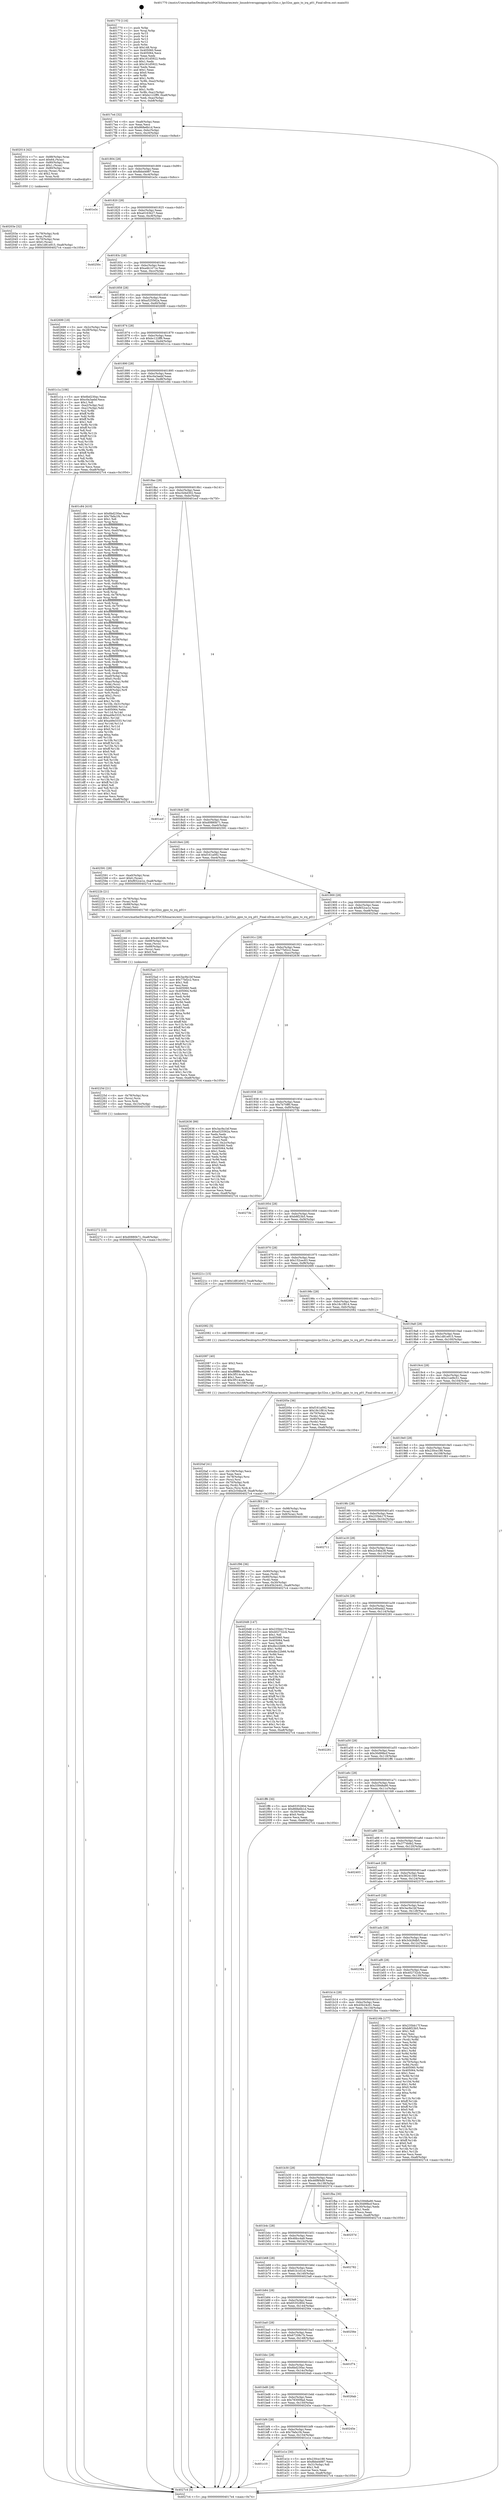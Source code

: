 digraph "0x401770" {
  label = "0x401770 (/mnt/c/Users/mathe/Desktop/tcc/POCII/binaries/extr_linuxdriversgpiogpio-lpc32xx.c_lpc32xx_gpio_to_irq_p01_Final-ollvm.out::main(0))"
  labelloc = "t"
  node[shape=record]

  Entry [label="",width=0.3,height=0.3,shape=circle,fillcolor=black,style=filled]
  "0x4017e4" [label="{
     0x4017e4 [32]\l
     | [instrs]\l
     &nbsp;&nbsp;0x4017e4 \<+6\>: mov -0xa8(%rbp),%eax\l
     &nbsp;&nbsp;0x4017ea \<+2\>: mov %eax,%ecx\l
     &nbsp;&nbsp;0x4017ec \<+6\>: sub $0x868e6b1d,%ecx\l
     &nbsp;&nbsp;0x4017f2 \<+6\>: mov %eax,-0xbc(%rbp)\l
     &nbsp;&nbsp;0x4017f8 \<+6\>: mov %ecx,-0xc0(%rbp)\l
     &nbsp;&nbsp;0x4017fe \<+6\>: je 0000000000402014 \<main+0x8a4\>\l
  }"]
  "0x402014" [label="{
     0x402014 [42]\l
     | [instrs]\l
     &nbsp;&nbsp;0x402014 \<+7\>: mov -0x88(%rbp),%rax\l
     &nbsp;&nbsp;0x40201b \<+6\>: movl $0x64,(%rax)\l
     &nbsp;&nbsp;0x402021 \<+4\>: mov -0x80(%rbp),%rax\l
     &nbsp;&nbsp;0x402025 \<+6\>: movl $0x1,(%rax)\l
     &nbsp;&nbsp;0x40202b \<+4\>: mov -0x80(%rbp),%rax\l
     &nbsp;&nbsp;0x40202f \<+3\>: movslq (%rax),%rax\l
     &nbsp;&nbsp;0x402032 \<+4\>: shl $0x2,%rax\l
     &nbsp;&nbsp;0x402036 \<+3\>: mov %rax,%rdi\l
     &nbsp;&nbsp;0x402039 \<+5\>: call 0000000000401050 \<malloc@plt\>\l
     | [calls]\l
     &nbsp;&nbsp;0x401050 \{1\} (unknown)\l
  }"]
  "0x401804" [label="{
     0x401804 [28]\l
     | [instrs]\l
     &nbsp;&nbsp;0x401804 \<+5\>: jmp 0000000000401809 \<main+0x99\>\l
     &nbsp;&nbsp;0x401809 \<+6\>: mov -0xbc(%rbp),%eax\l
     &nbsp;&nbsp;0x40180f \<+5\>: sub $0x8bbd4887,%eax\l
     &nbsp;&nbsp;0x401814 \<+6\>: mov %eax,-0xc4(%rbp)\l
     &nbsp;&nbsp;0x40181a \<+6\>: je 0000000000401e3c \<main+0x6cc\>\l
  }"]
  Exit [label="",width=0.3,height=0.3,shape=circle,fillcolor=black,style=filled,peripheries=2]
  "0x401e3c" [label="{
     0x401e3c\l
  }", style=dashed]
  "0x401820" [label="{
     0x401820 [28]\l
     | [instrs]\l
     &nbsp;&nbsp;0x401820 \<+5\>: jmp 0000000000401825 \<main+0xb5\>\l
     &nbsp;&nbsp;0x401825 \<+6\>: mov -0xbc(%rbp),%eax\l
     &nbsp;&nbsp;0x40182b \<+5\>: sub $0xa0163b27,%eax\l
     &nbsp;&nbsp;0x401830 \<+6\>: mov %eax,-0xc8(%rbp)\l
     &nbsp;&nbsp;0x401836 \<+6\>: je 000000000040250c \<main+0xd9c\>\l
  }"]
  "0x402272" [label="{
     0x402272 [15]\l
     | [instrs]\l
     &nbsp;&nbsp;0x402272 \<+10\>: movl $0xd0880b71,-0xa8(%rbp)\l
     &nbsp;&nbsp;0x40227c \<+5\>: jmp 00000000004027c4 \<main+0x1054\>\l
  }"]
  "0x40250c" [label="{
     0x40250c\l
  }", style=dashed]
  "0x40183c" [label="{
     0x40183c [28]\l
     | [instrs]\l
     &nbsp;&nbsp;0x40183c \<+5\>: jmp 0000000000401841 \<main+0xd1\>\l
     &nbsp;&nbsp;0x401841 \<+6\>: mov -0xbc(%rbp),%eax\l
     &nbsp;&nbsp;0x401847 \<+5\>: sub $0xa4b1471e,%eax\l
     &nbsp;&nbsp;0x40184c \<+6\>: mov %eax,-0xcc(%rbp)\l
     &nbsp;&nbsp;0x401852 \<+6\>: je 00000000004022dc \<main+0xb6c\>\l
  }"]
  "0x40225d" [label="{
     0x40225d [21]\l
     | [instrs]\l
     &nbsp;&nbsp;0x40225d \<+4\>: mov -0x78(%rbp),%rcx\l
     &nbsp;&nbsp;0x402261 \<+3\>: mov (%rcx),%rcx\l
     &nbsp;&nbsp;0x402264 \<+3\>: mov %rcx,%rdi\l
     &nbsp;&nbsp;0x402267 \<+6\>: mov %eax,-0x15c(%rbp)\l
     &nbsp;&nbsp;0x40226d \<+5\>: call 0000000000401030 \<free@plt\>\l
     | [calls]\l
     &nbsp;&nbsp;0x401030 \{1\} (unknown)\l
  }"]
  "0x4022dc" [label="{
     0x4022dc\l
  }", style=dashed]
  "0x401858" [label="{
     0x401858 [28]\l
     | [instrs]\l
     &nbsp;&nbsp;0x401858 \<+5\>: jmp 000000000040185d \<main+0xed\>\l
     &nbsp;&nbsp;0x40185d \<+6\>: mov -0xbc(%rbp),%eax\l
     &nbsp;&nbsp;0x401863 \<+5\>: sub $0xa525562a,%eax\l
     &nbsp;&nbsp;0x401868 \<+6\>: mov %eax,-0xd0(%rbp)\l
     &nbsp;&nbsp;0x40186e \<+6\>: je 0000000000402699 \<main+0xf29\>\l
  }"]
  "0x402240" [label="{
     0x402240 [29]\l
     | [instrs]\l
     &nbsp;&nbsp;0x402240 \<+10\>: movabs $0x4030d6,%rdi\l
     &nbsp;&nbsp;0x40224a \<+4\>: mov -0x68(%rbp),%rcx\l
     &nbsp;&nbsp;0x40224e \<+2\>: mov %eax,(%rcx)\l
     &nbsp;&nbsp;0x402250 \<+4\>: mov -0x68(%rbp),%rcx\l
     &nbsp;&nbsp;0x402254 \<+2\>: mov (%rcx),%esi\l
     &nbsp;&nbsp;0x402256 \<+2\>: mov $0x0,%al\l
     &nbsp;&nbsp;0x402258 \<+5\>: call 0000000000401040 \<printf@plt\>\l
     | [calls]\l
     &nbsp;&nbsp;0x401040 \{1\} (unknown)\l
  }"]
  "0x402699" [label="{
     0x402699 [18]\l
     | [instrs]\l
     &nbsp;&nbsp;0x402699 \<+3\>: mov -0x2c(%rbp),%eax\l
     &nbsp;&nbsp;0x40269c \<+4\>: lea -0x28(%rbp),%rsp\l
     &nbsp;&nbsp;0x4026a0 \<+1\>: pop %rbx\l
     &nbsp;&nbsp;0x4026a1 \<+2\>: pop %r12\l
     &nbsp;&nbsp;0x4026a3 \<+2\>: pop %r13\l
     &nbsp;&nbsp;0x4026a5 \<+2\>: pop %r14\l
     &nbsp;&nbsp;0x4026a7 \<+2\>: pop %r15\l
     &nbsp;&nbsp;0x4026a9 \<+1\>: pop %rbp\l
     &nbsp;&nbsp;0x4026aa \<+1\>: ret\l
  }"]
  "0x401874" [label="{
     0x401874 [28]\l
     | [instrs]\l
     &nbsp;&nbsp;0x401874 \<+5\>: jmp 0000000000401879 \<main+0x109\>\l
     &nbsp;&nbsp;0x401879 \<+6\>: mov -0xbc(%rbp),%eax\l
     &nbsp;&nbsp;0x40187f \<+5\>: sub $0xbc122ff9,%eax\l
     &nbsp;&nbsp;0x401884 \<+6\>: mov %eax,-0xd4(%rbp)\l
     &nbsp;&nbsp;0x40188a \<+6\>: je 0000000000401c1a \<main+0x4aa\>\l
  }"]
  "0x4020af" [label="{
     0x4020af [41]\l
     | [instrs]\l
     &nbsp;&nbsp;0x4020af \<+6\>: mov -0x158(%rbp),%ecx\l
     &nbsp;&nbsp;0x4020b5 \<+3\>: imul %eax,%ecx\l
     &nbsp;&nbsp;0x4020b8 \<+4\>: mov -0x78(%rbp),%rsi\l
     &nbsp;&nbsp;0x4020bc \<+3\>: mov (%rsi),%rsi\l
     &nbsp;&nbsp;0x4020bf \<+4\>: mov -0x70(%rbp),%rdi\l
     &nbsp;&nbsp;0x4020c3 \<+3\>: movslq (%rdi),%rdi\l
     &nbsp;&nbsp;0x4020c6 \<+3\>: mov %ecx,(%rsi,%rdi,4)\l
     &nbsp;&nbsp;0x4020c9 \<+10\>: movl $0x2c54ba38,-0xa8(%rbp)\l
     &nbsp;&nbsp;0x4020d3 \<+5\>: jmp 00000000004027c4 \<main+0x1054\>\l
  }"]
  "0x401c1a" [label="{
     0x401c1a [106]\l
     | [instrs]\l
     &nbsp;&nbsp;0x401c1a \<+5\>: mov $0x6bd230ac,%eax\l
     &nbsp;&nbsp;0x401c1f \<+5\>: mov $0xc0a3aebf,%ecx\l
     &nbsp;&nbsp;0x401c24 \<+2\>: mov $0x1,%dl\l
     &nbsp;&nbsp;0x401c26 \<+7\>: mov -0xa2(%rbp),%sil\l
     &nbsp;&nbsp;0x401c2d \<+7\>: mov -0xa1(%rbp),%dil\l
     &nbsp;&nbsp;0x401c34 \<+3\>: mov %sil,%r8b\l
     &nbsp;&nbsp;0x401c37 \<+4\>: xor $0xff,%r8b\l
     &nbsp;&nbsp;0x401c3b \<+3\>: mov %dil,%r9b\l
     &nbsp;&nbsp;0x401c3e \<+4\>: xor $0xff,%r9b\l
     &nbsp;&nbsp;0x401c42 \<+3\>: xor $0x1,%dl\l
     &nbsp;&nbsp;0x401c45 \<+3\>: mov %r8b,%r10b\l
     &nbsp;&nbsp;0x401c48 \<+4\>: and $0xff,%r10b\l
     &nbsp;&nbsp;0x401c4c \<+3\>: and %dl,%sil\l
     &nbsp;&nbsp;0x401c4f \<+3\>: mov %r9b,%r11b\l
     &nbsp;&nbsp;0x401c52 \<+4\>: and $0xff,%r11b\l
     &nbsp;&nbsp;0x401c56 \<+3\>: and %dl,%dil\l
     &nbsp;&nbsp;0x401c59 \<+3\>: or %sil,%r10b\l
     &nbsp;&nbsp;0x401c5c \<+3\>: or %dil,%r11b\l
     &nbsp;&nbsp;0x401c5f \<+3\>: xor %r11b,%r10b\l
     &nbsp;&nbsp;0x401c62 \<+3\>: or %r9b,%r8b\l
     &nbsp;&nbsp;0x401c65 \<+4\>: xor $0xff,%r8b\l
     &nbsp;&nbsp;0x401c69 \<+3\>: or $0x1,%dl\l
     &nbsp;&nbsp;0x401c6c \<+3\>: and %dl,%r8b\l
     &nbsp;&nbsp;0x401c6f \<+3\>: or %r8b,%r10b\l
     &nbsp;&nbsp;0x401c72 \<+4\>: test $0x1,%r10b\l
     &nbsp;&nbsp;0x401c76 \<+3\>: cmovne %ecx,%eax\l
     &nbsp;&nbsp;0x401c79 \<+6\>: mov %eax,-0xa8(%rbp)\l
     &nbsp;&nbsp;0x401c7f \<+5\>: jmp 00000000004027c4 \<main+0x1054\>\l
  }"]
  "0x401890" [label="{
     0x401890 [28]\l
     | [instrs]\l
     &nbsp;&nbsp;0x401890 \<+5\>: jmp 0000000000401895 \<main+0x125\>\l
     &nbsp;&nbsp;0x401895 \<+6\>: mov -0xbc(%rbp),%eax\l
     &nbsp;&nbsp;0x40189b \<+5\>: sub $0xc0a3aebf,%eax\l
     &nbsp;&nbsp;0x4018a0 \<+6\>: mov %eax,-0xd8(%rbp)\l
     &nbsp;&nbsp;0x4018a6 \<+6\>: je 0000000000401c84 \<main+0x514\>\l
  }"]
  "0x4027c4" [label="{
     0x4027c4 [5]\l
     | [instrs]\l
     &nbsp;&nbsp;0x4027c4 \<+5\>: jmp 00000000004017e4 \<main+0x74\>\l
  }"]
  "0x401770" [label="{
     0x401770 [116]\l
     | [instrs]\l
     &nbsp;&nbsp;0x401770 \<+1\>: push %rbp\l
     &nbsp;&nbsp;0x401771 \<+3\>: mov %rsp,%rbp\l
     &nbsp;&nbsp;0x401774 \<+2\>: push %r15\l
     &nbsp;&nbsp;0x401776 \<+2\>: push %r14\l
     &nbsp;&nbsp;0x401778 \<+2\>: push %r13\l
     &nbsp;&nbsp;0x40177a \<+2\>: push %r12\l
     &nbsp;&nbsp;0x40177c \<+1\>: push %rbx\l
     &nbsp;&nbsp;0x40177d \<+7\>: sub $0x148,%rsp\l
     &nbsp;&nbsp;0x401784 \<+7\>: mov 0x405060,%eax\l
     &nbsp;&nbsp;0x40178b \<+7\>: mov 0x405064,%ecx\l
     &nbsp;&nbsp;0x401792 \<+2\>: mov %eax,%edx\l
     &nbsp;&nbsp;0x401794 \<+6\>: add $0x161d5922,%edx\l
     &nbsp;&nbsp;0x40179a \<+3\>: sub $0x1,%edx\l
     &nbsp;&nbsp;0x40179d \<+6\>: sub $0x161d5922,%edx\l
     &nbsp;&nbsp;0x4017a3 \<+3\>: imul %edx,%eax\l
     &nbsp;&nbsp;0x4017a6 \<+3\>: and $0x1,%eax\l
     &nbsp;&nbsp;0x4017a9 \<+3\>: cmp $0x0,%eax\l
     &nbsp;&nbsp;0x4017ac \<+4\>: sete %r8b\l
     &nbsp;&nbsp;0x4017b0 \<+4\>: and $0x1,%r8b\l
     &nbsp;&nbsp;0x4017b4 \<+7\>: mov %r8b,-0xa2(%rbp)\l
     &nbsp;&nbsp;0x4017bb \<+3\>: cmp $0xa,%ecx\l
     &nbsp;&nbsp;0x4017be \<+4\>: setl %r8b\l
     &nbsp;&nbsp;0x4017c2 \<+4\>: and $0x1,%r8b\l
     &nbsp;&nbsp;0x4017c6 \<+7\>: mov %r8b,-0xa1(%rbp)\l
     &nbsp;&nbsp;0x4017cd \<+10\>: movl $0xbc122ff9,-0xa8(%rbp)\l
     &nbsp;&nbsp;0x4017d7 \<+6\>: mov %edi,-0xac(%rbp)\l
     &nbsp;&nbsp;0x4017dd \<+7\>: mov %rsi,-0xb8(%rbp)\l
  }"]
  "0x402087" [label="{
     0x402087 [40]\l
     | [instrs]\l
     &nbsp;&nbsp;0x402087 \<+5\>: mov $0x2,%ecx\l
     &nbsp;&nbsp;0x40208c \<+1\>: cltd\l
     &nbsp;&nbsp;0x40208d \<+2\>: idiv %ecx\l
     &nbsp;&nbsp;0x40208f \<+6\>: imul $0xfffffffe,%edx,%ecx\l
     &nbsp;&nbsp;0x402095 \<+6\>: add $0x3f514ceb,%ecx\l
     &nbsp;&nbsp;0x40209b \<+3\>: add $0x1,%ecx\l
     &nbsp;&nbsp;0x40209e \<+6\>: sub $0x3f514ceb,%ecx\l
     &nbsp;&nbsp;0x4020a4 \<+6\>: mov %ecx,-0x158(%rbp)\l
     &nbsp;&nbsp;0x4020aa \<+5\>: call 0000000000401160 \<next_i\>\l
     | [calls]\l
     &nbsp;&nbsp;0x401160 \{1\} (/mnt/c/Users/mathe/Desktop/tcc/POCII/binaries/extr_linuxdriversgpiogpio-lpc32xx.c_lpc32xx_gpio_to_irq_p01_Final-ollvm.out::next_i)\l
  }"]
  "0x401c84" [label="{
     0x401c84 [410]\l
     | [instrs]\l
     &nbsp;&nbsp;0x401c84 \<+5\>: mov $0x6bd230ac,%eax\l
     &nbsp;&nbsp;0x401c89 \<+5\>: mov $0x7fafa1f4,%ecx\l
     &nbsp;&nbsp;0x401c8e \<+2\>: mov $0x1,%dl\l
     &nbsp;&nbsp;0x401c90 \<+3\>: mov %rsp,%rsi\l
     &nbsp;&nbsp;0x401c93 \<+4\>: add $0xfffffffffffffff0,%rsi\l
     &nbsp;&nbsp;0x401c97 \<+3\>: mov %rsi,%rsp\l
     &nbsp;&nbsp;0x401c9a \<+7\>: mov %rsi,-0xa0(%rbp)\l
     &nbsp;&nbsp;0x401ca1 \<+3\>: mov %rsp,%rsi\l
     &nbsp;&nbsp;0x401ca4 \<+4\>: add $0xfffffffffffffff0,%rsi\l
     &nbsp;&nbsp;0x401ca8 \<+3\>: mov %rsi,%rsp\l
     &nbsp;&nbsp;0x401cab \<+3\>: mov %rsp,%rdi\l
     &nbsp;&nbsp;0x401cae \<+4\>: add $0xfffffffffffffff0,%rdi\l
     &nbsp;&nbsp;0x401cb2 \<+3\>: mov %rdi,%rsp\l
     &nbsp;&nbsp;0x401cb5 \<+7\>: mov %rdi,-0x98(%rbp)\l
     &nbsp;&nbsp;0x401cbc \<+3\>: mov %rsp,%rdi\l
     &nbsp;&nbsp;0x401cbf \<+4\>: add $0xfffffffffffffff0,%rdi\l
     &nbsp;&nbsp;0x401cc3 \<+3\>: mov %rdi,%rsp\l
     &nbsp;&nbsp;0x401cc6 \<+7\>: mov %rdi,-0x90(%rbp)\l
     &nbsp;&nbsp;0x401ccd \<+3\>: mov %rsp,%rdi\l
     &nbsp;&nbsp;0x401cd0 \<+4\>: add $0xfffffffffffffff0,%rdi\l
     &nbsp;&nbsp;0x401cd4 \<+3\>: mov %rdi,%rsp\l
     &nbsp;&nbsp;0x401cd7 \<+7\>: mov %rdi,-0x88(%rbp)\l
     &nbsp;&nbsp;0x401cde \<+3\>: mov %rsp,%rdi\l
     &nbsp;&nbsp;0x401ce1 \<+4\>: add $0xfffffffffffffff0,%rdi\l
     &nbsp;&nbsp;0x401ce5 \<+3\>: mov %rdi,%rsp\l
     &nbsp;&nbsp;0x401ce8 \<+4\>: mov %rdi,-0x80(%rbp)\l
     &nbsp;&nbsp;0x401cec \<+3\>: mov %rsp,%rdi\l
     &nbsp;&nbsp;0x401cef \<+4\>: add $0xfffffffffffffff0,%rdi\l
     &nbsp;&nbsp;0x401cf3 \<+3\>: mov %rdi,%rsp\l
     &nbsp;&nbsp;0x401cf6 \<+4\>: mov %rdi,-0x78(%rbp)\l
     &nbsp;&nbsp;0x401cfa \<+3\>: mov %rsp,%rdi\l
     &nbsp;&nbsp;0x401cfd \<+4\>: add $0xfffffffffffffff0,%rdi\l
     &nbsp;&nbsp;0x401d01 \<+3\>: mov %rdi,%rsp\l
     &nbsp;&nbsp;0x401d04 \<+4\>: mov %rdi,-0x70(%rbp)\l
     &nbsp;&nbsp;0x401d08 \<+3\>: mov %rsp,%rdi\l
     &nbsp;&nbsp;0x401d0b \<+4\>: add $0xfffffffffffffff0,%rdi\l
     &nbsp;&nbsp;0x401d0f \<+3\>: mov %rdi,%rsp\l
     &nbsp;&nbsp;0x401d12 \<+4\>: mov %rdi,-0x68(%rbp)\l
     &nbsp;&nbsp;0x401d16 \<+3\>: mov %rsp,%rdi\l
     &nbsp;&nbsp;0x401d19 \<+4\>: add $0xfffffffffffffff0,%rdi\l
     &nbsp;&nbsp;0x401d1d \<+3\>: mov %rdi,%rsp\l
     &nbsp;&nbsp;0x401d20 \<+4\>: mov %rdi,-0x60(%rbp)\l
     &nbsp;&nbsp;0x401d24 \<+3\>: mov %rsp,%rdi\l
     &nbsp;&nbsp;0x401d27 \<+4\>: add $0xfffffffffffffff0,%rdi\l
     &nbsp;&nbsp;0x401d2b \<+3\>: mov %rdi,%rsp\l
     &nbsp;&nbsp;0x401d2e \<+4\>: mov %rdi,-0x58(%rbp)\l
     &nbsp;&nbsp;0x401d32 \<+3\>: mov %rsp,%rdi\l
     &nbsp;&nbsp;0x401d35 \<+4\>: add $0xfffffffffffffff0,%rdi\l
     &nbsp;&nbsp;0x401d39 \<+3\>: mov %rdi,%rsp\l
     &nbsp;&nbsp;0x401d3c \<+4\>: mov %rdi,-0x50(%rbp)\l
     &nbsp;&nbsp;0x401d40 \<+3\>: mov %rsp,%rdi\l
     &nbsp;&nbsp;0x401d43 \<+4\>: add $0xfffffffffffffff0,%rdi\l
     &nbsp;&nbsp;0x401d47 \<+3\>: mov %rdi,%rsp\l
     &nbsp;&nbsp;0x401d4a \<+4\>: mov %rdi,-0x48(%rbp)\l
     &nbsp;&nbsp;0x401d4e \<+3\>: mov %rsp,%rdi\l
     &nbsp;&nbsp;0x401d51 \<+4\>: add $0xfffffffffffffff0,%rdi\l
     &nbsp;&nbsp;0x401d55 \<+3\>: mov %rdi,%rsp\l
     &nbsp;&nbsp;0x401d58 \<+4\>: mov %rdi,-0x40(%rbp)\l
     &nbsp;&nbsp;0x401d5c \<+7\>: mov -0xa0(%rbp),%rdi\l
     &nbsp;&nbsp;0x401d63 \<+6\>: movl $0x0,(%rdi)\l
     &nbsp;&nbsp;0x401d69 \<+7\>: mov -0xac(%rbp),%r8d\l
     &nbsp;&nbsp;0x401d70 \<+3\>: mov %r8d,(%rsi)\l
     &nbsp;&nbsp;0x401d73 \<+7\>: mov -0x98(%rbp),%rdi\l
     &nbsp;&nbsp;0x401d7a \<+7\>: mov -0xb8(%rbp),%r9\l
     &nbsp;&nbsp;0x401d81 \<+3\>: mov %r9,(%rdi)\l
     &nbsp;&nbsp;0x401d84 \<+3\>: cmpl $0x2,(%rsi)\l
     &nbsp;&nbsp;0x401d87 \<+4\>: setne %r10b\l
     &nbsp;&nbsp;0x401d8b \<+4\>: and $0x1,%r10b\l
     &nbsp;&nbsp;0x401d8f \<+4\>: mov %r10b,-0x31(%rbp)\l
     &nbsp;&nbsp;0x401d93 \<+8\>: mov 0x405060,%r11d\l
     &nbsp;&nbsp;0x401d9b \<+7\>: mov 0x405064,%ebx\l
     &nbsp;&nbsp;0x401da2 \<+3\>: mov %r11d,%r14d\l
     &nbsp;&nbsp;0x401da5 \<+7\>: sub $0xa49e3333,%r14d\l
     &nbsp;&nbsp;0x401dac \<+4\>: sub $0x1,%r14d\l
     &nbsp;&nbsp;0x401db0 \<+7\>: add $0xa49e3333,%r14d\l
     &nbsp;&nbsp;0x401db7 \<+4\>: imul %r14d,%r11d\l
     &nbsp;&nbsp;0x401dbb \<+4\>: and $0x1,%r11d\l
     &nbsp;&nbsp;0x401dbf \<+4\>: cmp $0x0,%r11d\l
     &nbsp;&nbsp;0x401dc3 \<+4\>: sete %r10b\l
     &nbsp;&nbsp;0x401dc7 \<+3\>: cmp $0xa,%ebx\l
     &nbsp;&nbsp;0x401dca \<+4\>: setl %r15b\l
     &nbsp;&nbsp;0x401dce \<+3\>: mov %r10b,%r12b\l
     &nbsp;&nbsp;0x401dd1 \<+4\>: xor $0xff,%r12b\l
     &nbsp;&nbsp;0x401dd5 \<+3\>: mov %r15b,%r13b\l
     &nbsp;&nbsp;0x401dd8 \<+4\>: xor $0xff,%r13b\l
     &nbsp;&nbsp;0x401ddc \<+3\>: xor $0x0,%dl\l
     &nbsp;&nbsp;0x401ddf \<+3\>: mov %r12b,%sil\l
     &nbsp;&nbsp;0x401de2 \<+4\>: and $0x0,%sil\l
     &nbsp;&nbsp;0x401de6 \<+3\>: and %dl,%r10b\l
     &nbsp;&nbsp;0x401de9 \<+3\>: mov %r13b,%dil\l
     &nbsp;&nbsp;0x401dec \<+4\>: and $0x0,%dil\l
     &nbsp;&nbsp;0x401df0 \<+3\>: and %dl,%r15b\l
     &nbsp;&nbsp;0x401df3 \<+3\>: or %r10b,%sil\l
     &nbsp;&nbsp;0x401df6 \<+3\>: or %r15b,%dil\l
     &nbsp;&nbsp;0x401df9 \<+3\>: xor %dil,%sil\l
     &nbsp;&nbsp;0x401dfc \<+3\>: or %r13b,%r12b\l
     &nbsp;&nbsp;0x401dff \<+4\>: xor $0xff,%r12b\l
     &nbsp;&nbsp;0x401e03 \<+3\>: or $0x0,%dl\l
     &nbsp;&nbsp;0x401e06 \<+3\>: and %dl,%r12b\l
     &nbsp;&nbsp;0x401e09 \<+3\>: or %r12b,%sil\l
     &nbsp;&nbsp;0x401e0c \<+4\>: test $0x1,%sil\l
     &nbsp;&nbsp;0x401e10 \<+3\>: cmovne %ecx,%eax\l
     &nbsp;&nbsp;0x401e13 \<+6\>: mov %eax,-0xa8(%rbp)\l
     &nbsp;&nbsp;0x401e19 \<+5\>: jmp 00000000004027c4 \<main+0x1054\>\l
  }"]
  "0x4018ac" [label="{
     0x4018ac [28]\l
     | [instrs]\l
     &nbsp;&nbsp;0x4018ac \<+5\>: jmp 00000000004018b1 \<main+0x141\>\l
     &nbsp;&nbsp;0x4018b1 \<+6\>: mov -0xbc(%rbp),%eax\l
     &nbsp;&nbsp;0x4018b7 \<+5\>: sub $0xc5d4d302,%eax\l
     &nbsp;&nbsp;0x4018bc \<+6\>: mov %eax,-0xdc(%rbp)\l
     &nbsp;&nbsp;0x4018c2 \<+6\>: je 0000000000401ecf \<main+0x75f\>\l
  }"]
  "0x40203e" [label="{
     0x40203e [32]\l
     | [instrs]\l
     &nbsp;&nbsp;0x40203e \<+4\>: mov -0x78(%rbp),%rdi\l
     &nbsp;&nbsp;0x402042 \<+3\>: mov %rax,(%rdi)\l
     &nbsp;&nbsp;0x402045 \<+4\>: mov -0x70(%rbp),%rax\l
     &nbsp;&nbsp;0x402049 \<+6\>: movl $0x0,(%rax)\l
     &nbsp;&nbsp;0x40204f \<+10\>: movl $0x1d81e915,-0xa8(%rbp)\l
     &nbsp;&nbsp;0x402059 \<+5\>: jmp 00000000004027c4 \<main+0x1054\>\l
  }"]
  "0x401f96" [label="{
     0x401f96 [36]\l
     | [instrs]\l
     &nbsp;&nbsp;0x401f96 \<+7\>: mov -0x90(%rbp),%rdi\l
     &nbsp;&nbsp;0x401f9d \<+2\>: mov %eax,(%rdi)\l
     &nbsp;&nbsp;0x401f9f \<+7\>: mov -0x90(%rbp),%rdi\l
     &nbsp;&nbsp;0x401fa6 \<+2\>: mov (%rdi),%eax\l
     &nbsp;&nbsp;0x401fa8 \<+3\>: mov %eax,-0x30(%rbp)\l
     &nbsp;&nbsp;0x401fab \<+10\>: movl $0x45b24c61,-0xa8(%rbp)\l
     &nbsp;&nbsp;0x401fb5 \<+5\>: jmp 00000000004027c4 \<main+0x1054\>\l
  }"]
  "0x401ecf" [label="{
     0x401ecf\l
  }", style=dashed]
  "0x4018c8" [label="{
     0x4018c8 [28]\l
     | [instrs]\l
     &nbsp;&nbsp;0x4018c8 \<+5\>: jmp 00000000004018cd \<main+0x15d\>\l
     &nbsp;&nbsp;0x4018cd \<+6\>: mov -0xbc(%rbp),%eax\l
     &nbsp;&nbsp;0x4018d3 \<+5\>: sub $0xd0880b71,%eax\l
     &nbsp;&nbsp;0x4018d8 \<+6\>: mov %eax,-0xe0(%rbp)\l
     &nbsp;&nbsp;0x4018de \<+6\>: je 0000000000402591 \<main+0xe21\>\l
  }"]
  "0x401c10" [label="{
     0x401c10\l
  }", style=dashed]
  "0x402591" [label="{
     0x402591 [28]\l
     | [instrs]\l
     &nbsp;&nbsp;0x402591 \<+7\>: mov -0xa0(%rbp),%rax\l
     &nbsp;&nbsp;0x402598 \<+6\>: movl $0x0,(%rax)\l
     &nbsp;&nbsp;0x40259e \<+10\>: movl $0xf652ce1e,-0xa8(%rbp)\l
     &nbsp;&nbsp;0x4025a8 \<+5\>: jmp 00000000004027c4 \<main+0x1054\>\l
  }"]
  "0x4018e4" [label="{
     0x4018e4 [28]\l
     | [instrs]\l
     &nbsp;&nbsp;0x4018e4 \<+5\>: jmp 00000000004018e9 \<main+0x179\>\l
     &nbsp;&nbsp;0x4018e9 \<+6\>: mov -0xbc(%rbp),%eax\l
     &nbsp;&nbsp;0x4018ef \<+5\>: sub $0xf161a092,%eax\l
     &nbsp;&nbsp;0x4018f4 \<+6\>: mov %eax,-0xe4(%rbp)\l
     &nbsp;&nbsp;0x4018fa \<+6\>: je 000000000040222b \<main+0xabb\>\l
  }"]
  "0x401e1e" [label="{
     0x401e1e [30]\l
     | [instrs]\l
     &nbsp;&nbsp;0x401e1e \<+5\>: mov $0x230ce188,%eax\l
     &nbsp;&nbsp;0x401e23 \<+5\>: mov $0x8bbd4887,%ecx\l
     &nbsp;&nbsp;0x401e28 \<+3\>: mov -0x31(%rbp),%dl\l
     &nbsp;&nbsp;0x401e2b \<+3\>: test $0x1,%dl\l
     &nbsp;&nbsp;0x401e2e \<+3\>: cmovne %ecx,%eax\l
     &nbsp;&nbsp;0x401e31 \<+6\>: mov %eax,-0xa8(%rbp)\l
     &nbsp;&nbsp;0x401e37 \<+5\>: jmp 00000000004027c4 \<main+0x1054\>\l
  }"]
  "0x40222b" [label="{
     0x40222b [21]\l
     | [instrs]\l
     &nbsp;&nbsp;0x40222b \<+4\>: mov -0x78(%rbp),%rax\l
     &nbsp;&nbsp;0x40222f \<+3\>: mov (%rax),%rdi\l
     &nbsp;&nbsp;0x402232 \<+7\>: mov -0x88(%rbp),%rax\l
     &nbsp;&nbsp;0x402239 \<+2\>: mov (%rax),%esi\l
     &nbsp;&nbsp;0x40223b \<+5\>: call 0000000000401740 \<lpc32xx_gpio_to_irq_p01\>\l
     | [calls]\l
     &nbsp;&nbsp;0x401740 \{1\} (/mnt/c/Users/mathe/Desktop/tcc/POCII/binaries/extr_linuxdriversgpiogpio-lpc32xx.c_lpc32xx_gpio_to_irq_p01_Final-ollvm.out::lpc32xx_gpio_to_irq_p01)\l
  }"]
  "0x401900" [label="{
     0x401900 [28]\l
     | [instrs]\l
     &nbsp;&nbsp;0x401900 \<+5\>: jmp 0000000000401905 \<main+0x195\>\l
     &nbsp;&nbsp;0x401905 \<+6\>: mov -0xbc(%rbp),%eax\l
     &nbsp;&nbsp;0x40190b \<+5\>: sub $0xf652ce1e,%eax\l
     &nbsp;&nbsp;0x401910 \<+6\>: mov %eax,-0xe8(%rbp)\l
     &nbsp;&nbsp;0x401916 \<+6\>: je 00000000004025ad \<main+0xe3d\>\l
  }"]
  "0x401bf4" [label="{
     0x401bf4 [28]\l
     | [instrs]\l
     &nbsp;&nbsp;0x401bf4 \<+5\>: jmp 0000000000401bf9 \<main+0x489\>\l
     &nbsp;&nbsp;0x401bf9 \<+6\>: mov -0xbc(%rbp),%eax\l
     &nbsp;&nbsp;0x401bff \<+5\>: sub $0x7fafa1f4,%eax\l
     &nbsp;&nbsp;0x401c04 \<+6\>: mov %eax,-0x154(%rbp)\l
     &nbsp;&nbsp;0x401c0a \<+6\>: je 0000000000401e1e \<main+0x6ae\>\l
  }"]
  "0x4025ad" [label="{
     0x4025ad [137]\l
     | [instrs]\l
     &nbsp;&nbsp;0x4025ad \<+5\>: mov $0x3ac9a1bf,%eax\l
     &nbsp;&nbsp;0x4025b2 \<+5\>: mov $0x77bf2c2,%ecx\l
     &nbsp;&nbsp;0x4025b7 \<+2\>: mov $0x1,%dl\l
     &nbsp;&nbsp;0x4025b9 \<+2\>: xor %esi,%esi\l
     &nbsp;&nbsp;0x4025bb \<+7\>: mov 0x405060,%edi\l
     &nbsp;&nbsp;0x4025c2 \<+8\>: mov 0x405064,%r8d\l
     &nbsp;&nbsp;0x4025ca \<+3\>: sub $0x1,%esi\l
     &nbsp;&nbsp;0x4025cd \<+3\>: mov %edi,%r9d\l
     &nbsp;&nbsp;0x4025d0 \<+3\>: add %esi,%r9d\l
     &nbsp;&nbsp;0x4025d3 \<+4\>: imul %r9d,%edi\l
     &nbsp;&nbsp;0x4025d7 \<+3\>: and $0x1,%edi\l
     &nbsp;&nbsp;0x4025da \<+3\>: cmp $0x0,%edi\l
     &nbsp;&nbsp;0x4025dd \<+4\>: sete %r10b\l
     &nbsp;&nbsp;0x4025e1 \<+4\>: cmp $0xa,%r8d\l
     &nbsp;&nbsp;0x4025e5 \<+4\>: setl %r11b\l
     &nbsp;&nbsp;0x4025e9 \<+3\>: mov %r10b,%bl\l
     &nbsp;&nbsp;0x4025ec \<+3\>: xor $0xff,%bl\l
     &nbsp;&nbsp;0x4025ef \<+3\>: mov %r11b,%r14b\l
     &nbsp;&nbsp;0x4025f2 \<+4\>: xor $0xff,%r14b\l
     &nbsp;&nbsp;0x4025f6 \<+3\>: xor $0x1,%dl\l
     &nbsp;&nbsp;0x4025f9 \<+3\>: mov %bl,%r15b\l
     &nbsp;&nbsp;0x4025fc \<+4\>: and $0xff,%r15b\l
     &nbsp;&nbsp;0x402600 \<+3\>: and %dl,%r10b\l
     &nbsp;&nbsp;0x402603 \<+3\>: mov %r14b,%r12b\l
     &nbsp;&nbsp;0x402606 \<+4\>: and $0xff,%r12b\l
     &nbsp;&nbsp;0x40260a \<+3\>: and %dl,%r11b\l
     &nbsp;&nbsp;0x40260d \<+3\>: or %r10b,%r15b\l
     &nbsp;&nbsp;0x402610 \<+3\>: or %r11b,%r12b\l
     &nbsp;&nbsp;0x402613 \<+3\>: xor %r12b,%r15b\l
     &nbsp;&nbsp;0x402616 \<+3\>: or %r14b,%bl\l
     &nbsp;&nbsp;0x402619 \<+3\>: xor $0xff,%bl\l
     &nbsp;&nbsp;0x40261c \<+3\>: or $0x1,%dl\l
     &nbsp;&nbsp;0x40261f \<+2\>: and %dl,%bl\l
     &nbsp;&nbsp;0x402621 \<+3\>: or %bl,%r15b\l
     &nbsp;&nbsp;0x402624 \<+4\>: test $0x1,%r15b\l
     &nbsp;&nbsp;0x402628 \<+3\>: cmovne %ecx,%eax\l
     &nbsp;&nbsp;0x40262b \<+6\>: mov %eax,-0xa8(%rbp)\l
     &nbsp;&nbsp;0x402631 \<+5\>: jmp 00000000004027c4 \<main+0x1054\>\l
  }"]
  "0x40191c" [label="{
     0x40191c [28]\l
     | [instrs]\l
     &nbsp;&nbsp;0x40191c \<+5\>: jmp 0000000000401921 \<main+0x1b1\>\l
     &nbsp;&nbsp;0x401921 \<+6\>: mov -0xbc(%rbp),%eax\l
     &nbsp;&nbsp;0x401927 \<+5\>: sub $0x77bf2c2,%eax\l
     &nbsp;&nbsp;0x40192c \<+6\>: mov %eax,-0xec(%rbp)\l
     &nbsp;&nbsp;0x401932 \<+6\>: je 0000000000402636 \<main+0xec6\>\l
  }"]
  "0x40245e" [label="{
     0x40245e\l
  }", style=dashed]
  "0x402636" [label="{
     0x402636 [99]\l
     | [instrs]\l
     &nbsp;&nbsp;0x402636 \<+5\>: mov $0x3ac9a1bf,%eax\l
     &nbsp;&nbsp;0x40263b \<+5\>: mov $0xa525562a,%ecx\l
     &nbsp;&nbsp;0x402640 \<+2\>: xor %edx,%edx\l
     &nbsp;&nbsp;0x402642 \<+7\>: mov -0xa0(%rbp),%rsi\l
     &nbsp;&nbsp;0x402649 \<+2\>: mov (%rsi),%edi\l
     &nbsp;&nbsp;0x40264b \<+3\>: mov %edi,-0x2c(%rbp)\l
     &nbsp;&nbsp;0x40264e \<+7\>: mov 0x405060,%edi\l
     &nbsp;&nbsp;0x402655 \<+8\>: mov 0x405064,%r8d\l
     &nbsp;&nbsp;0x40265d \<+3\>: sub $0x1,%edx\l
     &nbsp;&nbsp;0x402660 \<+3\>: mov %edi,%r9d\l
     &nbsp;&nbsp;0x402663 \<+3\>: add %edx,%r9d\l
     &nbsp;&nbsp;0x402666 \<+4\>: imul %r9d,%edi\l
     &nbsp;&nbsp;0x40266a \<+3\>: and $0x1,%edi\l
     &nbsp;&nbsp;0x40266d \<+3\>: cmp $0x0,%edi\l
     &nbsp;&nbsp;0x402670 \<+4\>: sete %r10b\l
     &nbsp;&nbsp;0x402674 \<+4\>: cmp $0xa,%r8d\l
     &nbsp;&nbsp;0x402678 \<+4\>: setl %r11b\l
     &nbsp;&nbsp;0x40267c \<+3\>: mov %r10b,%bl\l
     &nbsp;&nbsp;0x40267f \<+3\>: and %r11b,%bl\l
     &nbsp;&nbsp;0x402682 \<+3\>: xor %r11b,%r10b\l
     &nbsp;&nbsp;0x402685 \<+3\>: or %r10b,%bl\l
     &nbsp;&nbsp;0x402688 \<+3\>: test $0x1,%bl\l
     &nbsp;&nbsp;0x40268b \<+3\>: cmovne %ecx,%eax\l
     &nbsp;&nbsp;0x40268e \<+6\>: mov %eax,-0xa8(%rbp)\l
     &nbsp;&nbsp;0x402694 \<+5\>: jmp 00000000004027c4 \<main+0x1054\>\l
  }"]
  "0x401938" [label="{
     0x401938 [28]\l
     | [instrs]\l
     &nbsp;&nbsp;0x401938 \<+5\>: jmp 000000000040193d \<main+0x1cd\>\l
     &nbsp;&nbsp;0x40193d \<+6\>: mov -0xbc(%rbp),%eax\l
     &nbsp;&nbsp;0x401943 \<+5\>: sub $0x7b70ff0,%eax\l
     &nbsp;&nbsp;0x401948 \<+6\>: mov %eax,-0xf0(%rbp)\l
     &nbsp;&nbsp;0x40194e \<+6\>: je 000000000040273b \<main+0xfcb\>\l
  }"]
  "0x401bd8" [label="{
     0x401bd8 [28]\l
     | [instrs]\l
     &nbsp;&nbsp;0x401bd8 \<+5\>: jmp 0000000000401bdd \<main+0x46d\>\l
     &nbsp;&nbsp;0x401bdd \<+6\>: mov -0xbc(%rbp),%eax\l
     &nbsp;&nbsp;0x401be3 \<+5\>: sub $0x783009ad,%eax\l
     &nbsp;&nbsp;0x401be8 \<+6\>: mov %eax,-0x150(%rbp)\l
     &nbsp;&nbsp;0x401bee \<+6\>: je 000000000040245e \<main+0xcee\>\l
  }"]
  "0x40273b" [label="{
     0x40273b\l
  }", style=dashed]
  "0x401954" [label="{
     0x401954 [28]\l
     | [instrs]\l
     &nbsp;&nbsp;0x401954 \<+5\>: jmp 0000000000401959 \<main+0x1e9\>\l
     &nbsp;&nbsp;0x401959 \<+6\>: mov -0xbc(%rbp),%eax\l
     &nbsp;&nbsp;0x40195f \<+5\>: sub $0xb8f23b5,%eax\l
     &nbsp;&nbsp;0x401964 \<+6\>: mov %eax,-0xf4(%rbp)\l
     &nbsp;&nbsp;0x40196a \<+6\>: je 000000000040221c \<main+0xaac\>\l
  }"]
  "0x4026ab" [label="{
     0x4026ab\l
  }", style=dashed]
  "0x40221c" [label="{
     0x40221c [15]\l
     | [instrs]\l
     &nbsp;&nbsp;0x40221c \<+10\>: movl $0x1d81e915,-0xa8(%rbp)\l
     &nbsp;&nbsp;0x402226 \<+5\>: jmp 00000000004027c4 \<main+0x1054\>\l
  }"]
  "0x401970" [label="{
     0x401970 [28]\l
     | [instrs]\l
     &nbsp;&nbsp;0x401970 \<+5\>: jmp 0000000000401975 \<main+0x205\>\l
     &nbsp;&nbsp;0x401975 \<+6\>: mov -0xbc(%rbp),%eax\l
     &nbsp;&nbsp;0x40197b \<+5\>: sub $0x152cec63,%eax\l
     &nbsp;&nbsp;0x401980 \<+6\>: mov %eax,-0xf8(%rbp)\l
     &nbsp;&nbsp;0x401986 \<+6\>: je 00000000004026f0 \<main+0xf80\>\l
  }"]
  "0x401bbc" [label="{
     0x401bbc [28]\l
     | [instrs]\l
     &nbsp;&nbsp;0x401bbc \<+5\>: jmp 0000000000401bc1 \<main+0x451\>\l
     &nbsp;&nbsp;0x401bc1 \<+6\>: mov -0xbc(%rbp),%eax\l
     &nbsp;&nbsp;0x401bc7 \<+5\>: sub $0x6bd230ac,%eax\l
     &nbsp;&nbsp;0x401bcc \<+6\>: mov %eax,-0x14c(%rbp)\l
     &nbsp;&nbsp;0x401bd2 \<+6\>: je 00000000004026ab \<main+0xf3b\>\l
  }"]
  "0x4026f0" [label="{
     0x4026f0\l
  }", style=dashed]
  "0x40198c" [label="{
     0x40198c [28]\l
     | [instrs]\l
     &nbsp;&nbsp;0x40198c \<+5\>: jmp 0000000000401991 \<main+0x221\>\l
     &nbsp;&nbsp;0x401991 \<+6\>: mov -0xbc(%rbp),%eax\l
     &nbsp;&nbsp;0x401997 \<+5\>: sub $0x18c1f814,%eax\l
     &nbsp;&nbsp;0x40199c \<+6\>: mov %eax,-0xfc(%rbp)\l
     &nbsp;&nbsp;0x4019a2 \<+6\>: je 0000000000402082 \<main+0x912\>\l
  }"]
  "0x401f74" [label="{
     0x401f74\l
  }", style=dashed]
  "0x402082" [label="{
     0x402082 [5]\l
     | [instrs]\l
     &nbsp;&nbsp;0x402082 \<+5\>: call 0000000000401160 \<next_i\>\l
     | [calls]\l
     &nbsp;&nbsp;0x401160 \{1\} (/mnt/c/Users/mathe/Desktop/tcc/POCII/binaries/extr_linuxdriversgpiogpio-lpc32xx.c_lpc32xx_gpio_to_irq_p01_Final-ollvm.out::next_i)\l
  }"]
  "0x4019a8" [label="{
     0x4019a8 [28]\l
     | [instrs]\l
     &nbsp;&nbsp;0x4019a8 \<+5\>: jmp 00000000004019ad \<main+0x23d\>\l
     &nbsp;&nbsp;0x4019ad \<+6\>: mov -0xbc(%rbp),%eax\l
     &nbsp;&nbsp;0x4019b3 \<+5\>: sub $0x1d81e915,%eax\l
     &nbsp;&nbsp;0x4019b8 \<+6\>: mov %eax,-0x100(%rbp)\l
     &nbsp;&nbsp;0x4019be \<+6\>: je 000000000040205e \<main+0x8ee\>\l
  }"]
  "0x401ba0" [label="{
     0x401ba0 [28]\l
     | [instrs]\l
     &nbsp;&nbsp;0x401ba0 \<+5\>: jmp 0000000000401ba5 \<main+0x435\>\l
     &nbsp;&nbsp;0x401ba5 \<+6\>: mov -0xbc(%rbp),%eax\l
     &nbsp;&nbsp;0x401bab \<+5\>: sub $0x67208c7b,%eax\l
     &nbsp;&nbsp;0x401bb0 \<+6\>: mov %eax,-0x148(%rbp)\l
     &nbsp;&nbsp;0x401bb6 \<+6\>: je 0000000000401f74 \<main+0x804\>\l
  }"]
  "0x40205e" [label="{
     0x40205e [36]\l
     | [instrs]\l
     &nbsp;&nbsp;0x40205e \<+5\>: mov $0xf161a092,%eax\l
     &nbsp;&nbsp;0x402063 \<+5\>: mov $0x18c1f814,%ecx\l
     &nbsp;&nbsp;0x402068 \<+4\>: mov -0x70(%rbp),%rdx\l
     &nbsp;&nbsp;0x40206c \<+2\>: mov (%rdx),%esi\l
     &nbsp;&nbsp;0x40206e \<+4\>: mov -0x80(%rbp),%rdx\l
     &nbsp;&nbsp;0x402072 \<+2\>: cmp (%rdx),%esi\l
     &nbsp;&nbsp;0x402074 \<+3\>: cmovl %ecx,%eax\l
     &nbsp;&nbsp;0x402077 \<+6\>: mov %eax,-0xa8(%rbp)\l
     &nbsp;&nbsp;0x40207d \<+5\>: jmp 00000000004027c4 \<main+0x1054\>\l
  }"]
  "0x4019c4" [label="{
     0x4019c4 [28]\l
     | [instrs]\l
     &nbsp;&nbsp;0x4019c4 \<+5\>: jmp 00000000004019c9 \<main+0x259\>\l
     &nbsp;&nbsp;0x4019c9 \<+6\>: mov -0xbc(%rbp),%eax\l
     &nbsp;&nbsp;0x4019cf \<+5\>: sub $0x21ed9c51,%eax\l
     &nbsp;&nbsp;0x4019d4 \<+6\>: mov %eax,-0x104(%rbp)\l
     &nbsp;&nbsp;0x4019da \<+6\>: je 000000000040251b \<main+0xdab\>\l
  }"]
  "0x40256e" [label="{
     0x40256e\l
  }", style=dashed]
  "0x40251b" [label="{
     0x40251b\l
  }", style=dashed]
  "0x4019e0" [label="{
     0x4019e0 [28]\l
     | [instrs]\l
     &nbsp;&nbsp;0x4019e0 \<+5\>: jmp 00000000004019e5 \<main+0x275\>\l
     &nbsp;&nbsp;0x4019e5 \<+6\>: mov -0xbc(%rbp),%eax\l
     &nbsp;&nbsp;0x4019eb \<+5\>: sub $0x230ce188,%eax\l
     &nbsp;&nbsp;0x4019f0 \<+6\>: mov %eax,-0x108(%rbp)\l
     &nbsp;&nbsp;0x4019f6 \<+6\>: je 0000000000401f83 \<main+0x813\>\l
  }"]
  "0x401b84" [label="{
     0x401b84 [28]\l
     | [instrs]\l
     &nbsp;&nbsp;0x401b84 \<+5\>: jmp 0000000000401b89 \<main+0x419\>\l
     &nbsp;&nbsp;0x401b89 \<+6\>: mov -0xbc(%rbp),%eax\l
     &nbsp;&nbsp;0x401b8f \<+5\>: sub $0x6535280d,%eax\l
     &nbsp;&nbsp;0x401b94 \<+6\>: mov %eax,-0x144(%rbp)\l
     &nbsp;&nbsp;0x401b9a \<+6\>: je 000000000040256e \<main+0xdfe\>\l
  }"]
  "0x401f83" [label="{
     0x401f83 [19]\l
     | [instrs]\l
     &nbsp;&nbsp;0x401f83 \<+7\>: mov -0x98(%rbp),%rax\l
     &nbsp;&nbsp;0x401f8a \<+3\>: mov (%rax),%rax\l
     &nbsp;&nbsp;0x401f8d \<+4\>: mov 0x8(%rax),%rdi\l
     &nbsp;&nbsp;0x401f91 \<+5\>: call 0000000000401060 \<atoi@plt\>\l
     | [calls]\l
     &nbsp;&nbsp;0x401060 \{1\} (unknown)\l
  }"]
  "0x4019fc" [label="{
     0x4019fc [28]\l
     | [instrs]\l
     &nbsp;&nbsp;0x4019fc \<+5\>: jmp 0000000000401a01 \<main+0x291\>\l
     &nbsp;&nbsp;0x401a01 \<+6\>: mov -0xbc(%rbp),%eax\l
     &nbsp;&nbsp;0x401a07 \<+5\>: sub $0x235bb17f,%eax\l
     &nbsp;&nbsp;0x401a0c \<+6\>: mov %eax,-0x10c(%rbp)\l
     &nbsp;&nbsp;0x401a12 \<+6\>: je 0000000000402711 \<main+0xfa1\>\l
  }"]
  "0x4023a8" [label="{
     0x4023a8\l
  }", style=dashed]
  "0x402711" [label="{
     0x402711\l
  }", style=dashed]
  "0x401a18" [label="{
     0x401a18 [28]\l
     | [instrs]\l
     &nbsp;&nbsp;0x401a18 \<+5\>: jmp 0000000000401a1d \<main+0x2ad\>\l
     &nbsp;&nbsp;0x401a1d \<+6\>: mov -0xbc(%rbp),%eax\l
     &nbsp;&nbsp;0x401a23 \<+5\>: sub $0x2c54ba38,%eax\l
     &nbsp;&nbsp;0x401a28 \<+6\>: mov %eax,-0x110(%rbp)\l
     &nbsp;&nbsp;0x401a2e \<+6\>: je 00000000004020d8 \<main+0x968\>\l
  }"]
  "0x401b68" [label="{
     0x401b68 [28]\l
     | [instrs]\l
     &nbsp;&nbsp;0x401b68 \<+5\>: jmp 0000000000401b6d \<main+0x3fd\>\l
     &nbsp;&nbsp;0x401b6d \<+6\>: mov -0xbc(%rbp),%eax\l
     &nbsp;&nbsp;0x401b73 \<+5\>: sub $0x61b1d1cd,%eax\l
     &nbsp;&nbsp;0x401b78 \<+6\>: mov %eax,-0x140(%rbp)\l
     &nbsp;&nbsp;0x401b7e \<+6\>: je 00000000004023a8 \<main+0xc38\>\l
  }"]
  "0x4020d8" [label="{
     0x4020d8 [147]\l
     | [instrs]\l
     &nbsp;&nbsp;0x4020d8 \<+5\>: mov $0x235bb17f,%eax\l
     &nbsp;&nbsp;0x4020dd \<+5\>: mov $0x402732cb,%ecx\l
     &nbsp;&nbsp;0x4020e2 \<+2\>: mov $0x1,%dl\l
     &nbsp;&nbsp;0x4020e4 \<+7\>: mov 0x405060,%esi\l
     &nbsp;&nbsp;0x4020eb \<+7\>: mov 0x405064,%edi\l
     &nbsp;&nbsp;0x4020f2 \<+3\>: mov %esi,%r8d\l
     &nbsp;&nbsp;0x4020f5 \<+7\>: add $0xdbc22b66,%r8d\l
     &nbsp;&nbsp;0x4020fc \<+4\>: sub $0x1,%r8d\l
     &nbsp;&nbsp;0x402100 \<+7\>: sub $0xdbc22b66,%r8d\l
     &nbsp;&nbsp;0x402107 \<+4\>: imul %r8d,%esi\l
     &nbsp;&nbsp;0x40210b \<+3\>: and $0x1,%esi\l
     &nbsp;&nbsp;0x40210e \<+3\>: cmp $0x0,%esi\l
     &nbsp;&nbsp;0x402111 \<+4\>: sete %r9b\l
     &nbsp;&nbsp;0x402115 \<+3\>: cmp $0xa,%edi\l
     &nbsp;&nbsp;0x402118 \<+4\>: setl %r10b\l
     &nbsp;&nbsp;0x40211c \<+3\>: mov %r9b,%r11b\l
     &nbsp;&nbsp;0x40211f \<+4\>: xor $0xff,%r11b\l
     &nbsp;&nbsp;0x402123 \<+3\>: mov %r10b,%bl\l
     &nbsp;&nbsp;0x402126 \<+3\>: xor $0xff,%bl\l
     &nbsp;&nbsp;0x402129 \<+3\>: xor $0x1,%dl\l
     &nbsp;&nbsp;0x40212c \<+3\>: mov %r11b,%r14b\l
     &nbsp;&nbsp;0x40212f \<+4\>: and $0xff,%r14b\l
     &nbsp;&nbsp;0x402133 \<+3\>: and %dl,%r9b\l
     &nbsp;&nbsp;0x402136 \<+3\>: mov %bl,%r15b\l
     &nbsp;&nbsp;0x402139 \<+4\>: and $0xff,%r15b\l
     &nbsp;&nbsp;0x40213d \<+3\>: and %dl,%r10b\l
     &nbsp;&nbsp;0x402140 \<+3\>: or %r9b,%r14b\l
     &nbsp;&nbsp;0x402143 \<+3\>: or %r10b,%r15b\l
     &nbsp;&nbsp;0x402146 \<+3\>: xor %r15b,%r14b\l
     &nbsp;&nbsp;0x402149 \<+3\>: or %bl,%r11b\l
     &nbsp;&nbsp;0x40214c \<+4\>: xor $0xff,%r11b\l
     &nbsp;&nbsp;0x402150 \<+3\>: or $0x1,%dl\l
     &nbsp;&nbsp;0x402153 \<+3\>: and %dl,%r11b\l
     &nbsp;&nbsp;0x402156 \<+3\>: or %r11b,%r14b\l
     &nbsp;&nbsp;0x402159 \<+4\>: test $0x1,%r14b\l
     &nbsp;&nbsp;0x40215d \<+3\>: cmovne %ecx,%eax\l
     &nbsp;&nbsp;0x402160 \<+6\>: mov %eax,-0xa8(%rbp)\l
     &nbsp;&nbsp;0x402166 \<+5\>: jmp 00000000004027c4 \<main+0x1054\>\l
  }"]
  "0x401a34" [label="{
     0x401a34 [28]\l
     | [instrs]\l
     &nbsp;&nbsp;0x401a34 \<+5\>: jmp 0000000000401a39 \<main+0x2c9\>\l
     &nbsp;&nbsp;0x401a39 \<+6\>: mov -0xbc(%rbp),%eax\l
     &nbsp;&nbsp;0x401a3f \<+5\>: sub $0x2c60a4a2,%eax\l
     &nbsp;&nbsp;0x401a44 \<+6\>: mov %eax,-0x114(%rbp)\l
     &nbsp;&nbsp;0x401a4a \<+6\>: je 0000000000402281 \<main+0xb11\>\l
  }"]
  "0x402782" [label="{
     0x402782\l
  }", style=dashed]
  "0x402281" [label="{
     0x402281\l
  }", style=dashed]
  "0x401a50" [label="{
     0x401a50 [28]\l
     | [instrs]\l
     &nbsp;&nbsp;0x401a50 \<+5\>: jmp 0000000000401a55 \<main+0x2e5\>\l
     &nbsp;&nbsp;0x401a55 \<+6\>: mov -0xbc(%rbp),%eax\l
     &nbsp;&nbsp;0x401a5b \<+5\>: sub $0x30d99bcf,%eax\l
     &nbsp;&nbsp;0x401a60 \<+6\>: mov %eax,-0x118(%rbp)\l
     &nbsp;&nbsp;0x401a66 \<+6\>: je 0000000000401ff6 \<main+0x886\>\l
  }"]
  "0x401b4c" [label="{
     0x401b4c [28]\l
     | [instrs]\l
     &nbsp;&nbsp;0x401b4c \<+5\>: jmp 0000000000401b51 \<main+0x3e1\>\l
     &nbsp;&nbsp;0x401b51 \<+6\>: mov -0xbc(%rbp),%eax\l
     &nbsp;&nbsp;0x401b57 \<+5\>: sub $0x4fdcc4a9,%eax\l
     &nbsp;&nbsp;0x401b5c \<+6\>: mov %eax,-0x13c(%rbp)\l
     &nbsp;&nbsp;0x401b62 \<+6\>: je 0000000000402782 \<main+0x1012\>\l
  }"]
  "0x401ff6" [label="{
     0x401ff6 [30]\l
     | [instrs]\l
     &nbsp;&nbsp;0x401ff6 \<+5\>: mov $0x6535280d,%eax\l
     &nbsp;&nbsp;0x401ffb \<+5\>: mov $0x868e6b1d,%ecx\l
     &nbsp;&nbsp;0x402000 \<+3\>: mov -0x30(%rbp),%edx\l
     &nbsp;&nbsp;0x402003 \<+3\>: cmp $0x0,%edx\l
     &nbsp;&nbsp;0x402006 \<+3\>: cmove %ecx,%eax\l
     &nbsp;&nbsp;0x402009 \<+6\>: mov %eax,-0xa8(%rbp)\l
     &nbsp;&nbsp;0x40200f \<+5\>: jmp 00000000004027c4 \<main+0x1054\>\l
  }"]
  "0x401a6c" [label="{
     0x401a6c [28]\l
     | [instrs]\l
     &nbsp;&nbsp;0x401a6c \<+5\>: jmp 0000000000401a71 \<main+0x301\>\l
     &nbsp;&nbsp;0x401a71 \<+6\>: mov -0xbc(%rbp),%eax\l
     &nbsp;&nbsp;0x401a77 \<+5\>: sub $0x33948a90,%eax\l
     &nbsp;&nbsp;0x401a7c \<+6\>: mov %eax,-0x11c(%rbp)\l
     &nbsp;&nbsp;0x401a82 \<+6\>: je 0000000000401fd8 \<main+0x868\>\l
  }"]
  "0x40257d" [label="{
     0x40257d\l
  }", style=dashed]
  "0x401fd8" [label="{
     0x401fd8\l
  }", style=dashed]
  "0x401a88" [label="{
     0x401a88 [28]\l
     | [instrs]\l
     &nbsp;&nbsp;0x401a88 \<+5\>: jmp 0000000000401a8d \<main+0x31d\>\l
     &nbsp;&nbsp;0x401a8d \<+6\>: mov -0xbc(%rbp),%eax\l
     &nbsp;&nbsp;0x401a93 \<+5\>: sub $0x3774bfe2,%eax\l
     &nbsp;&nbsp;0x401a98 \<+6\>: mov %eax,-0x120(%rbp)\l
     &nbsp;&nbsp;0x401a9e \<+6\>: je 0000000000402403 \<main+0xc93\>\l
  }"]
  "0x401b30" [label="{
     0x401b30 [28]\l
     | [instrs]\l
     &nbsp;&nbsp;0x401b30 \<+5\>: jmp 0000000000401b35 \<main+0x3c5\>\l
     &nbsp;&nbsp;0x401b35 \<+6\>: mov -0xbc(%rbp),%eax\l
     &nbsp;&nbsp;0x401b3b \<+5\>: sub $0x46f8f4d9,%eax\l
     &nbsp;&nbsp;0x401b40 \<+6\>: mov %eax,-0x138(%rbp)\l
     &nbsp;&nbsp;0x401b46 \<+6\>: je 000000000040257d \<main+0xe0d\>\l
  }"]
  "0x402403" [label="{
     0x402403\l
  }", style=dashed]
  "0x401aa4" [label="{
     0x401aa4 [28]\l
     | [instrs]\l
     &nbsp;&nbsp;0x401aa4 \<+5\>: jmp 0000000000401aa9 \<main+0x339\>\l
     &nbsp;&nbsp;0x401aa9 \<+6\>: mov -0xbc(%rbp),%eax\l
     &nbsp;&nbsp;0x401aaf \<+5\>: sub $0x38241349,%eax\l
     &nbsp;&nbsp;0x401ab4 \<+6\>: mov %eax,-0x124(%rbp)\l
     &nbsp;&nbsp;0x401aba \<+6\>: je 0000000000402375 \<main+0xc05\>\l
  }"]
  "0x401fba" [label="{
     0x401fba [30]\l
     | [instrs]\l
     &nbsp;&nbsp;0x401fba \<+5\>: mov $0x33948a90,%eax\l
     &nbsp;&nbsp;0x401fbf \<+5\>: mov $0x30d99bcf,%ecx\l
     &nbsp;&nbsp;0x401fc4 \<+3\>: mov -0x30(%rbp),%edx\l
     &nbsp;&nbsp;0x401fc7 \<+3\>: cmp $0x1,%edx\l
     &nbsp;&nbsp;0x401fca \<+3\>: cmovl %ecx,%eax\l
     &nbsp;&nbsp;0x401fcd \<+6\>: mov %eax,-0xa8(%rbp)\l
     &nbsp;&nbsp;0x401fd3 \<+5\>: jmp 00000000004027c4 \<main+0x1054\>\l
  }"]
  "0x402375" [label="{
     0x402375\l
  }", style=dashed]
  "0x401ac0" [label="{
     0x401ac0 [28]\l
     | [instrs]\l
     &nbsp;&nbsp;0x401ac0 \<+5\>: jmp 0000000000401ac5 \<main+0x355\>\l
     &nbsp;&nbsp;0x401ac5 \<+6\>: mov -0xbc(%rbp),%eax\l
     &nbsp;&nbsp;0x401acb \<+5\>: sub $0x3ac9a1bf,%eax\l
     &nbsp;&nbsp;0x401ad0 \<+6\>: mov %eax,-0x128(%rbp)\l
     &nbsp;&nbsp;0x401ad6 \<+6\>: je 00000000004027ac \<main+0x103c\>\l
  }"]
  "0x401b14" [label="{
     0x401b14 [28]\l
     | [instrs]\l
     &nbsp;&nbsp;0x401b14 \<+5\>: jmp 0000000000401b19 \<main+0x3a9\>\l
     &nbsp;&nbsp;0x401b19 \<+6\>: mov -0xbc(%rbp),%eax\l
     &nbsp;&nbsp;0x401b1f \<+5\>: sub $0x45b24c61,%eax\l
     &nbsp;&nbsp;0x401b24 \<+6\>: mov %eax,-0x134(%rbp)\l
     &nbsp;&nbsp;0x401b2a \<+6\>: je 0000000000401fba \<main+0x84a\>\l
  }"]
  "0x4027ac" [label="{
     0x4027ac\l
  }", style=dashed]
  "0x401adc" [label="{
     0x401adc [28]\l
     | [instrs]\l
     &nbsp;&nbsp;0x401adc \<+5\>: jmp 0000000000401ae1 \<main+0x371\>\l
     &nbsp;&nbsp;0x401ae1 \<+6\>: mov -0xbc(%rbp),%eax\l
     &nbsp;&nbsp;0x401ae7 \<+5\>: sub $0x3cb26db5,%eax\l
     &nbsp;&nbsp;0x401aec \<+6\>: mov %eax,-0x12c(%rbp)\l
     &nbsp;&nbsp;0x401af2 \<+6\>: je 0000000000402384 \<main+0xc14\>\l
  }"]
  "0x40216b" [label="{
     0x40216b [177]\l
     | [instrs]\l
     &nbsp;&nbsp;0x40216b \<+5\>: mov $0x235bb17f,%eax\l
     &nbsp;&nbsp;0x402170 \<+5\>: mov $0xb8f23b5,%ecx\l
     &nbsp;&nbsp;0x402175 \<+2\>: mov $0x1,%dl\l
     &nbsp;&nbsp;0x402177 \<+2\>: xor %esi,%esi\l
     &nbsp;&nbsp;0x402179 \<+4\>: mov -0x70(%rbp),%rdi\l
     &nbsp;&nbsp;0x40217d \<+3\>: mov (%rdi),%r8d\l
     &nbsp;&nbsp;0x402180 \<+3\>: mov %esi,%r9d\l
     &nbsp;&nbsp;0x402183 \<+3\>: sub %r8d,%r9d\l
     &nbsp;&nbsp;0x402186 \<+3\>: mov %esi,%r8d\l
     &nbsp;&nbsp;0x402189 \<+4\>: sub $0x1,%r8d\l
     &nbsp;&nbsp;0x40218d \<+3\>: add %r8d,%r9d\l
     &nbsp;&nbsp;0x402190 \<+3\>: mov %esi,%r8d\l
     &nbsp;&nbsp;0x402193 \<+3\>: sub %r9d,%r8d\l
     &nbsp;&nbsp;0x402196 \<+4\>: mov -0x70(%rbp),%rdi\l
     &nbsp;&nbsp;0x40219a \<+3\>: mov %r8d,(%rdi)\l
     &nbsp;&nbsp;0x40219d \<+8\>: mov 0x405060,%r8d\l
     &nbsp;&nbsp;0x4021a5 \<+8\>: mov 0x405064,%r9d\l
     &nbsp;&nbsp;0x4021ad \<+3\>: sub $0x1,%esi\l
     &nbsp;&nbsp;0x4021b0 \<+3\>: mov %r8d,%r10d\l
     &nbsp;&nbsp;0x4021b3 \<+3\>: add %esi,%r10d\l
     &nbsp;&nbsp;0x4021b6 \<+4\>: imul %r10d,%r8d\l
     &nbsp;&nbsp;0x4021ba \<+4\>: and $0x1,%r8d\l
     &nbsp;&nbsp;0x4021be \<+4\>: cmp $0x0,%r8d\l
     &nbsp;&nbsp;0x4021c2 \<+4\>: sete %r11b\l
     &nbsp;&nbsp;0x4021c6 \<+4\>: cmp $0xa,%r9d\l
     &nbsp;&nbsp;0x4021ca \<+3\>: setl %bl\l
     &nbsp;&nbsp;0x4021cd \<+3\>: mov %r11b,%r14b\l
     &nbsp;&nbsp;0x4021d0 \<+4\>: xor $0xff,%r14b\l
     &nbsp;&nbsp;0x4021d4 \<+3\>: mov %bl,%r15b\l
     &nbsp;&nbsp;0x4021d7 \<+4\>: xor $0xff,%r15b\l
     &nbsp;&nbsp;0x4021db \<+3\>: xor $0x0,%dl\l
     &nbsp;&nbsp;0x4021de \<+3\>: mov %r14b,%r12b\l
     &nbsp;&nbsp;0x4021e1 \<+4\>: and $0x0,%r12b\l
     &nbsp;&nbsp;0x4021e5 \<+3\>: and %dl,%r11b\l
     &nbsp;&nbsp;0x4021e8 \<+3\>: mov %r15b,%r13b\l
     &nbsp;&nbsp;0x4021eb \<+4\>: and $0x0,%r13b\l
     &nbsp;&nbsp;0x4021ef \<+2\>: and %dl,%bl\l
     &nbsp;&nbsp;0x4021f1 \<+3\>: or %r11b,%r12b\l
     &nbsp;&nbsp;0x4021f4 \<+3\>: or %bl,%r13b\l
     &nbsp;&nbsp;0x4021f7 \<+3\>: xor %r13b,%r12b\l
     &nbsp;&nbsp;0x4021fa \<+3\>: or %r15b,%r14b\l
     &nbsp;&nbsp;0x4021fd \<+4\>: xor $0xff,%r14b\l
     &nbsp;&nbsp;0x402201 \<+3\>: or $0x0,%dl\l
     &nbsp;&nbsp;0x402204 \<+3\>: and %dl,%r14b\l
     &nbsp;&nbsp;0x402207 \<+3\>: or %r14b,%r12b\l
     &nbsp;&nbsp;0x40220a \<+4\>: test $0x1,%r12b\l
     &nbsp;&nbsp;0x40220e \<+3\>: cmovne %ecx,%eax\l
     &nbsp;&nbsp;0x402211 \<+6\>: mov %eax,-0xa8(%rbp)\l
     &nbsp;&nbsp;0x402217 \<+5\>: jmp 00000000004027c4 \<main+0x1054\>\l
  }"]
  "0x402384" [label="{
     0x402384\l
  }", style=dashed]
  "0x401af8" [label="{
     0x401af8 [28]\l
     | [instrs]\l
     &nbsp;&nbsp;0x401af8 \<+5\>: jmp 0000000000401afd \<main+0x38d\>\l
     &nbsp;&nbsp;0x401afd \<+6\>: mov -0xbc(%rbp),%eax\l
     &nbsp;&nbsp;0x401b03 \<+5\>: sub $0x402732cb,%eax\l
     &nbsp;&nbsp;0x401b08 \<+6\>: mov %eax,-0x130(%rbp)\l
     &nbsp;&nbsp;0x401b0e \<+6\>: je 000000000040216b \<main+0x9fb\>\l
  }"]
  Entry -> "0x401770" [label=" 1"]
  "0x4017e4" -> "0x402014" [label=" 1"]
  "0x4017e4" -> "0x401804" [label=" 17"]
  "0x402699" -> Exit [label=" 1"]
  "0x401804" -> "0x401e3c" [label=" 0"]
  "0x401804" -> "0x401820" [label=" 17"]
  "0x402636" -> "0x4027c4" [label=" 1"]
  "0x401820" -> "0x40250c" [label=" 0"]
  "0x401820" -> "0x40183c" [label=" 17"]
  "0x4025ad" -> "0x4027c4" [label=" 1"]
  "0x40183c" -> "0x4022dc" [label=" 0"]
  "0x40183c" -> "0x401858" [label=" 17"]
  "0x402591" -> "0x4027c4" [label=" 1"]
  "0x401858" -> "0x402699" [label=" 1"]
  "0x401858" -> "0x401874" [label=" 16"]
  "0x402272" -> "0x4027c4" [label=" 1"]
  "0x401874" -> "0x401c1a" [label=" 1"]
  "0x401874" -> "0x401890" [label=" 15"]
  "0x401c1a" -> "0x4027c4" [label=" 1"]
  "0x401770" -> "0x4017e4" [label=" 1"]
  "0x4027c4" -> "0x4017e4" [label=" 17"]
  "0x40225d" -> "0x402272" [label=" 1"]
  "0x401890" -> "0x401c84" [label=" 1"]
  "0x401890" -> "0x4018ac" [label=" 14"]
  "0x402240" -> "0x40225d" [label=" 1"]
  "0x401c84" -> "0x4027c4" [label=" 1"]
  "0x40222b" -> "0x402240" [label=" 1"]
  "0x4018ac" -> "0x401ecf" [label=" 0"]
  "0x4018ac" -> "0x4018c8" [label=" 14"]
  "0x40221c" -> "0x4027c4" [label=" 1"]
  "0x4018c8" -> "0x402591" [label=" 1"]
  "0x4018c8" -> "0x4018e4" [label=" 13"]
  "0x40216b" -> "0x4027c4" [label=" 1"]
  "0x4018e4" -> "0x40222b" [label=" 1"]
  "0x4018e4" -> "0x401900" [label=" 12"]
  "0x4020d8" -> "0x4027c4" [label=" 1"]
  "0x401900" -> "0x4025ad" [label=" 1"]
  "0x401900" -> "0x40191c" [label=" 11"]
  "0x402087" -> "0x4020af" [label=" 1"]
  "0x40191c" -> "0x402636" [label=" 1"]
  "0x40191c" -> "0x401938" [label=" 10"]
  "0x402082" -> "0x402087" [label=" 1"]
  "0x401938" -> "0x40273b" [label=" 0"]
  "0x401938" -> "0x401954" [label=" 10"]
  "0x40203e" -> "0x4027c4" [label=" 1"]
  "0x401954" -> "0x40221c" [label=" 1"]
  "0x401954" -> "0x401970" [label=" 9"]
  "0x402014" -> "0x40203e" [label=" 1"]
  "0x401970" -> "0x4026f0" [label=" 0"]
  "0x401970" -> "0x40198c" [label=" 9"]
  "0x401fba" -> "0x4027c4" [label=" 1"]
  "0x40198c" -> "0x402082" [label=" 1"]
  "0x40198c" -> "0x4019a8" [label=" 8"]
  "0x401f96" -> "0x4027c4" [label=" 1"]
  "0x4019a8" -> "0x40205e" [label=" 2"]
  "0x4019a8" -> "0x4019c4" [label=" 6"]
  "0x401e1e" -> "0x4027c4" [label=" 1"]
  "0x4019c4" -> "0x40251b" [label=" 0"]
  "0x4019c4" -> "0x4019e0" [label=" 6"]
  "0x401bf4" -> "0x401c10" [label=" 0"]
  "0x4019e0" -> "0x401f83" [label=" 1"]
  "0x4019e0" -> "0x4019fc" [label=" 5"]
  "0x4020af" -> "0x4027c4" [label=" 1"]
  "0x4019fc" -> "0x402711" [label=" 0"]
  "0x4019fc" -> "0x401a18" [label=" 5"]
  "0x401bd8" -> "0x401bf4" [label=" 1"]
  "0x401a18" -> "0x4020d8" [label=" 1"]
  "0x401a18" -> "0x401a34" [label=" 4"]
  "0x40205e" -> "0x4027c4" [label=" 2"]
  "0x401a34" -> "0x402281" [label=" 0"]
  "0x401a34" -> "0x401a50" [label=" 4"]
  "0x401bbc" -> "0x401bd8" [label=" 1"]
  "0x401a50" -> "0x401ff6" [label=" 1"]
  "0x401a50" -> "0x401a6c" [label=" 3"]
  "0x401ff6" -> "0x4027c4" [label=" 1"]
  "0x401a6c" -> "0x401fd8" [label=" 0"]
  "0x401a6c" -> "0x401a88" [label=" 3"]
  "0x401ba0" -> "0x401bbc" [label=" 1"]
  "0x401a88" -> "0x402403" [label=" 0"]
  "0x401a88" -> "0x401aa4" [label=" 3"]
  "0x401f83" -> "0x401f96" [label=" 1"]
  "0x401aa4" -> "0x402375" [label=" 0"]
  "0x401aa4" -> "0x401ac0" [label=" 3"]
  "0x401b84" -> "0x401ba0" [label=" 1"]
  "0x401ac0" -> "0x4027ac" [label=" 0"]
  "0x401ac0" -> "0x401adc" [label=" 3"]
  "0x401bf4" -> "0x401e1e" [label=" 1"]
  "0x401adc" -> "0x402384" [label=" 0"]
  "0x401adc" -> "0x401af8" [label=" 3"]
  "0x401b68" -> "0x401b84" [label=" 1"]
  "0x401af8" -> "0x40216b" [label=" 1"]
  "0x401af8" -> "0x401b14" [label=" 2"]
  "0x401b84" -> "0x40256e" [label=" 0"]
  "0x401b14" -> "0x401fba" [label=" 1"]
  "0x401b14" -> "0x401b30" [label=" 1"]
  "0x401ba0" -> "0x401f74" [label=" 0"]
  "0x401b30" -> "0x40257d" [label=" 0"]
  "0x401b30" -> "0x401b4c" [label=" 1"]
  "0x401bbc" -> "0x4026ab" [label=" 0"]
  "0x401b4c" -> "0x402782" [label=" 0"]
  "0x401b4c" -> "0x401b68" [label=" 1"]
  "0x401bd8" -> "0x40245e" [label=" 0"]
  "0x401b68" -> "0x4023a8" [label=" 0"]
}
